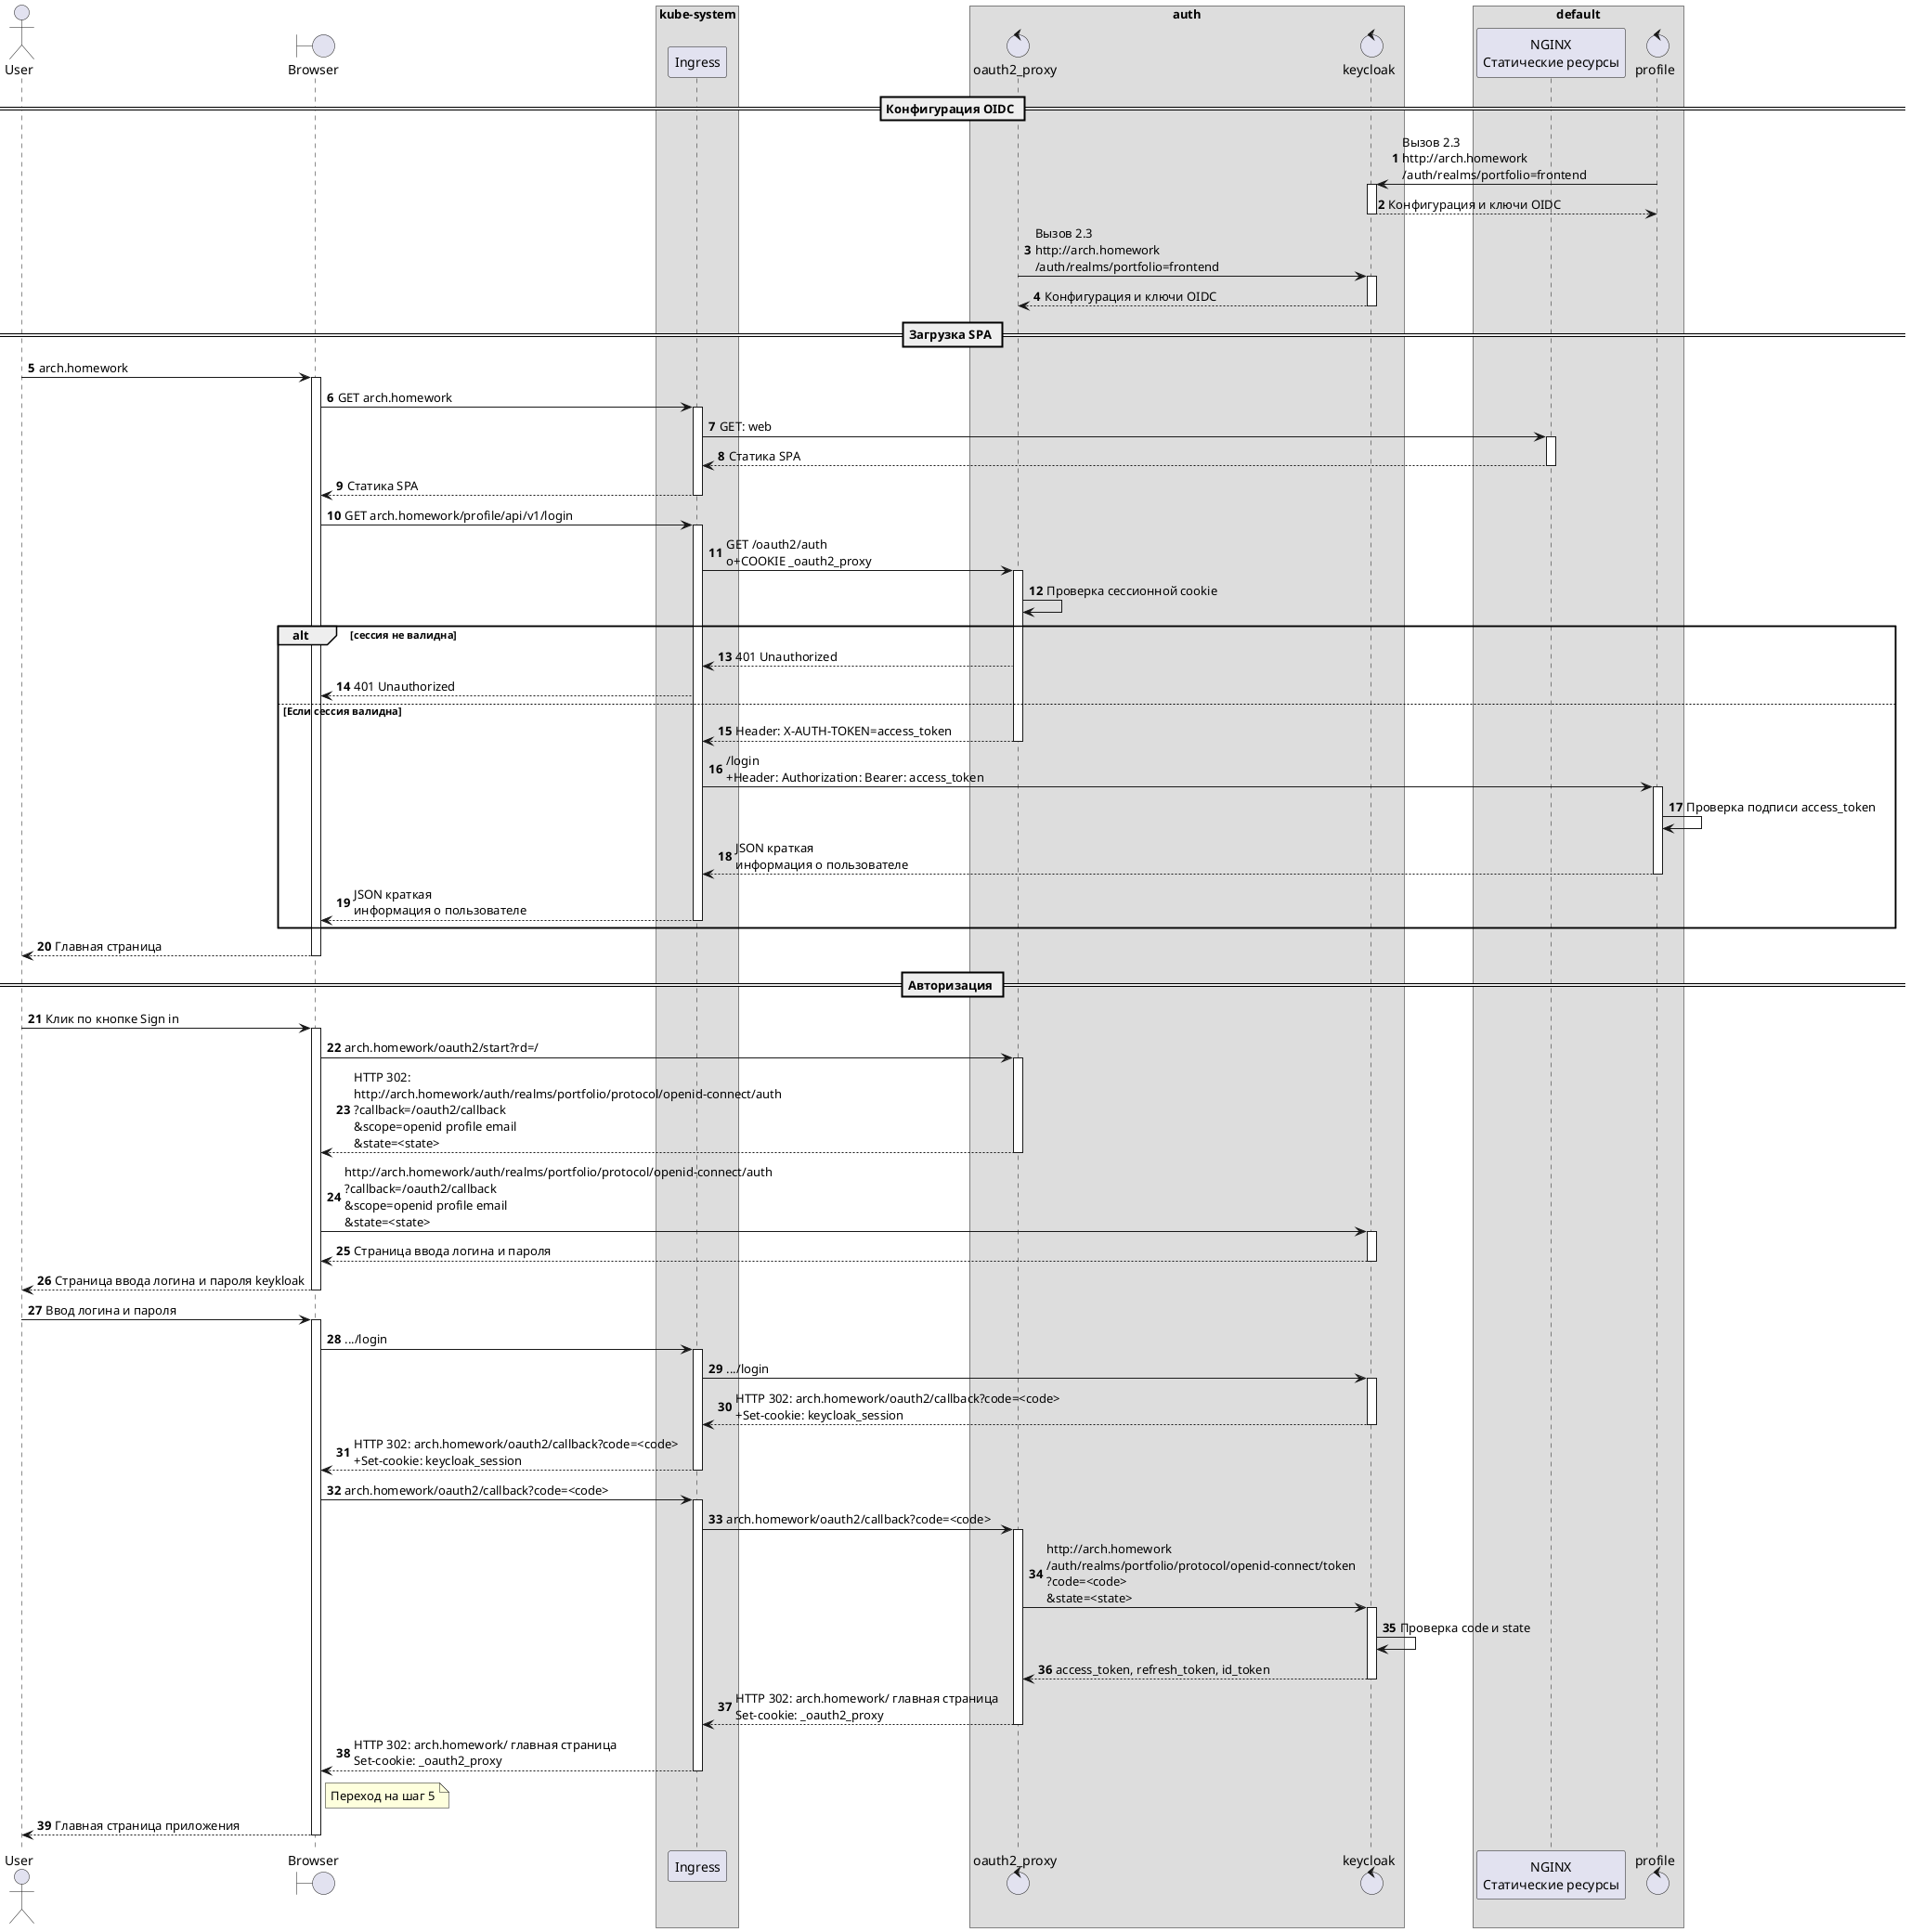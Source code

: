 @startuml
autonumber
Actor User
Boundary Browser
box kube-system
participant Ingress
end box

box auth
control oauth2_proxy as oauth2
control keycloak as OIDC
end box

box default
participant "NGINX\nСтатические ресурсы" as WEB
control profile
end box
== Конфигурация OIDC == 
profile->OIDC: Вызов 2.3\nhttp://arch.homework\n/auth/realms/portfolio=frontend
activate OIDC
OIDC-->profile: Конфигурация и ключи OIDC
deactivate OIDC
oauth2->OIDC: Вызов 2.3\nhttp://arch.homework\n/auth/realms/portfolio=frontend
activate OIDC
OIDC-->oauth2: Конфигурация и ключи OIDC
deactivate OIDC

== Загрузка SPA ==

User->Browser: arch.homework
activate Browser
    Browser->Ingress: GET arch.homework
    activate Ingress
        Ingress->WEB: GET: web
        activate WEB
        WEB-->Ingress: Статика SPA
        deactivate WEB
    Ingress-->Browser:  Статика SPA
    deactivate Ingress

    Browser->Ingress: GET arch.homework/profile/api/v1/login
    activate Ingress
        Ingress->oauth2: GET /oauth2/auth\no+COOKIE _oauth2_proxy
        activate oauth2
        oauth2->oauth2: Проверка сессионной cookie
alt сессия не валидна
        oauth2-->Ingress: 401 Unauthorized        
    Ingress-->Browser: 401 Unauthorized
else Если сессия валидна
    oauth2-->Ingress: Header: X-AUTH-TOKEN=access_token
    deactivate oauth2
    Ingress->profile: /login\n+Header: Authorization: Bearer: access_token
    activate profile
    profile->profile: Проверка подписи access_token
    profile-->Ingress: JSON краткая\nинформация о пользователе
    deactivate profile
    Ingress-->Browser: JSON краткая\nинформация о пользователе
    deactivate Ingress
end
    
    
Browser-->User: Главная страница
deactivate Browser

== Авторизация ==

User->Browser: Клик по кнопке Sign in
activate Browser
    Browser->oauth2: arch.homework/oauth2/start?rd=/
    activate oauth2
    oauth2-->Browser: HTTP 302:\nhttp://arch.homework/auth/realms/portfolio/protocol/openid-connect/auth\n?callback=/oauth2/callback\n&scope=openid profile email\n&state=<state>
    deactivate oauth2

    Browser->OIDC: http://arch.homework/auth/realms/portfolio/protocol/openid-connect/auth\n?callback=/oauth2/callback\n&scope=openid profile email\n&state=<state>
    activate OIDC
    OIDC-->Browser: Страница ввода логина и пароля
    deactivate OIDC
Browser-->User: Страница ввода логина и пароля keykloak
deactivate Browser

User->Browser: Ввод логина и пароля
activate Browser
    Browser->Ingress: .../login
    activate Ingress
        Ingress->OIDC: .../login
        activate OIDC
        OIDC-->Ingress: HTTP 302: arch.homework/oauth2/callback?code=<code>\n+Set-cookie: keycloak_session
        deactivate OIDC
    Ingress-->Browser: HTTP 302: arch.homework/oauth2/callback?code=<code>\n+Set-cookie: keycloak_session
    deactivate Ingress

    Browser->Ingress: arch.homework/oauth2/callback?code=<code>
    activate Ingress
        Ingress->oauth2: arch.homework/oauth2/callback?code=<code>
        activate oauth2
            oauth2->OIDC: http://arch.homework\n/auth/realms/portfolio/protocol/openid-connect/token\n?code=<code>\n&state=<state>
            activate OIDC
            OIDC->OIDC: Проверка code и state
            OIDC-->oauth2: access_token, refresh_token, id_token
            deactivate OIDC
        oauth2-->Ingress: HTTP 302: arch.homework/ главная страница\nSet-cookie: _oauth2_proxy
        deactivate oauth2   
    Ingress-->Browser: HTTP 302: arch.homework/ главная страница\nSet-cookie: _oauth2_proxy
    deactivate Ingress
    note right of Browser: Переход на шаг 5
Browser-->User: Главная страница приложения
deactivate Browser

@enduml
